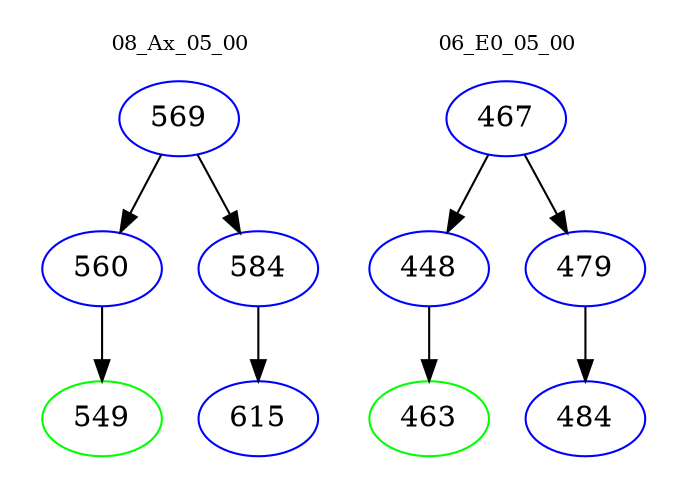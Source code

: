 digraph{
subgraph cluster_0 {
color = white
label = "08_Ax_05_00";
fontsize=10;
T0_569 [label="569", color="blue"]
T0_569 -> T0_560 [color="black"]
T0_560 [label="560", color="blue"]
T0_560 -> T0_549 [color="black"]
T0_549 [label="549", color="green"]
T0_569 -> T0_584 [color="black"]
T0_584 [label="584", color="blue"]
T0_584 -> T0_615 [color="black"]
T0_615 [label="615", color="blue"]
}
subgraph cluster_1 {
color = white
label = "06_E0_05_00";
fontsize=10;
T1_467 [label="467", color="blue"]
T1_467 -> T1_448 [color="black"]
T1_448 [label="448", color="blue"]
T1_448 -> T1_463 [color="black"]
T1_463 [label="463", color="green"]
T1_467 -> T1_479 [color="black"]
T1_479 [label="479", color="blue"]
T1_479 -> T1_484 [color="black"]
T1_484 [label="484", color="blue"]
}
}
